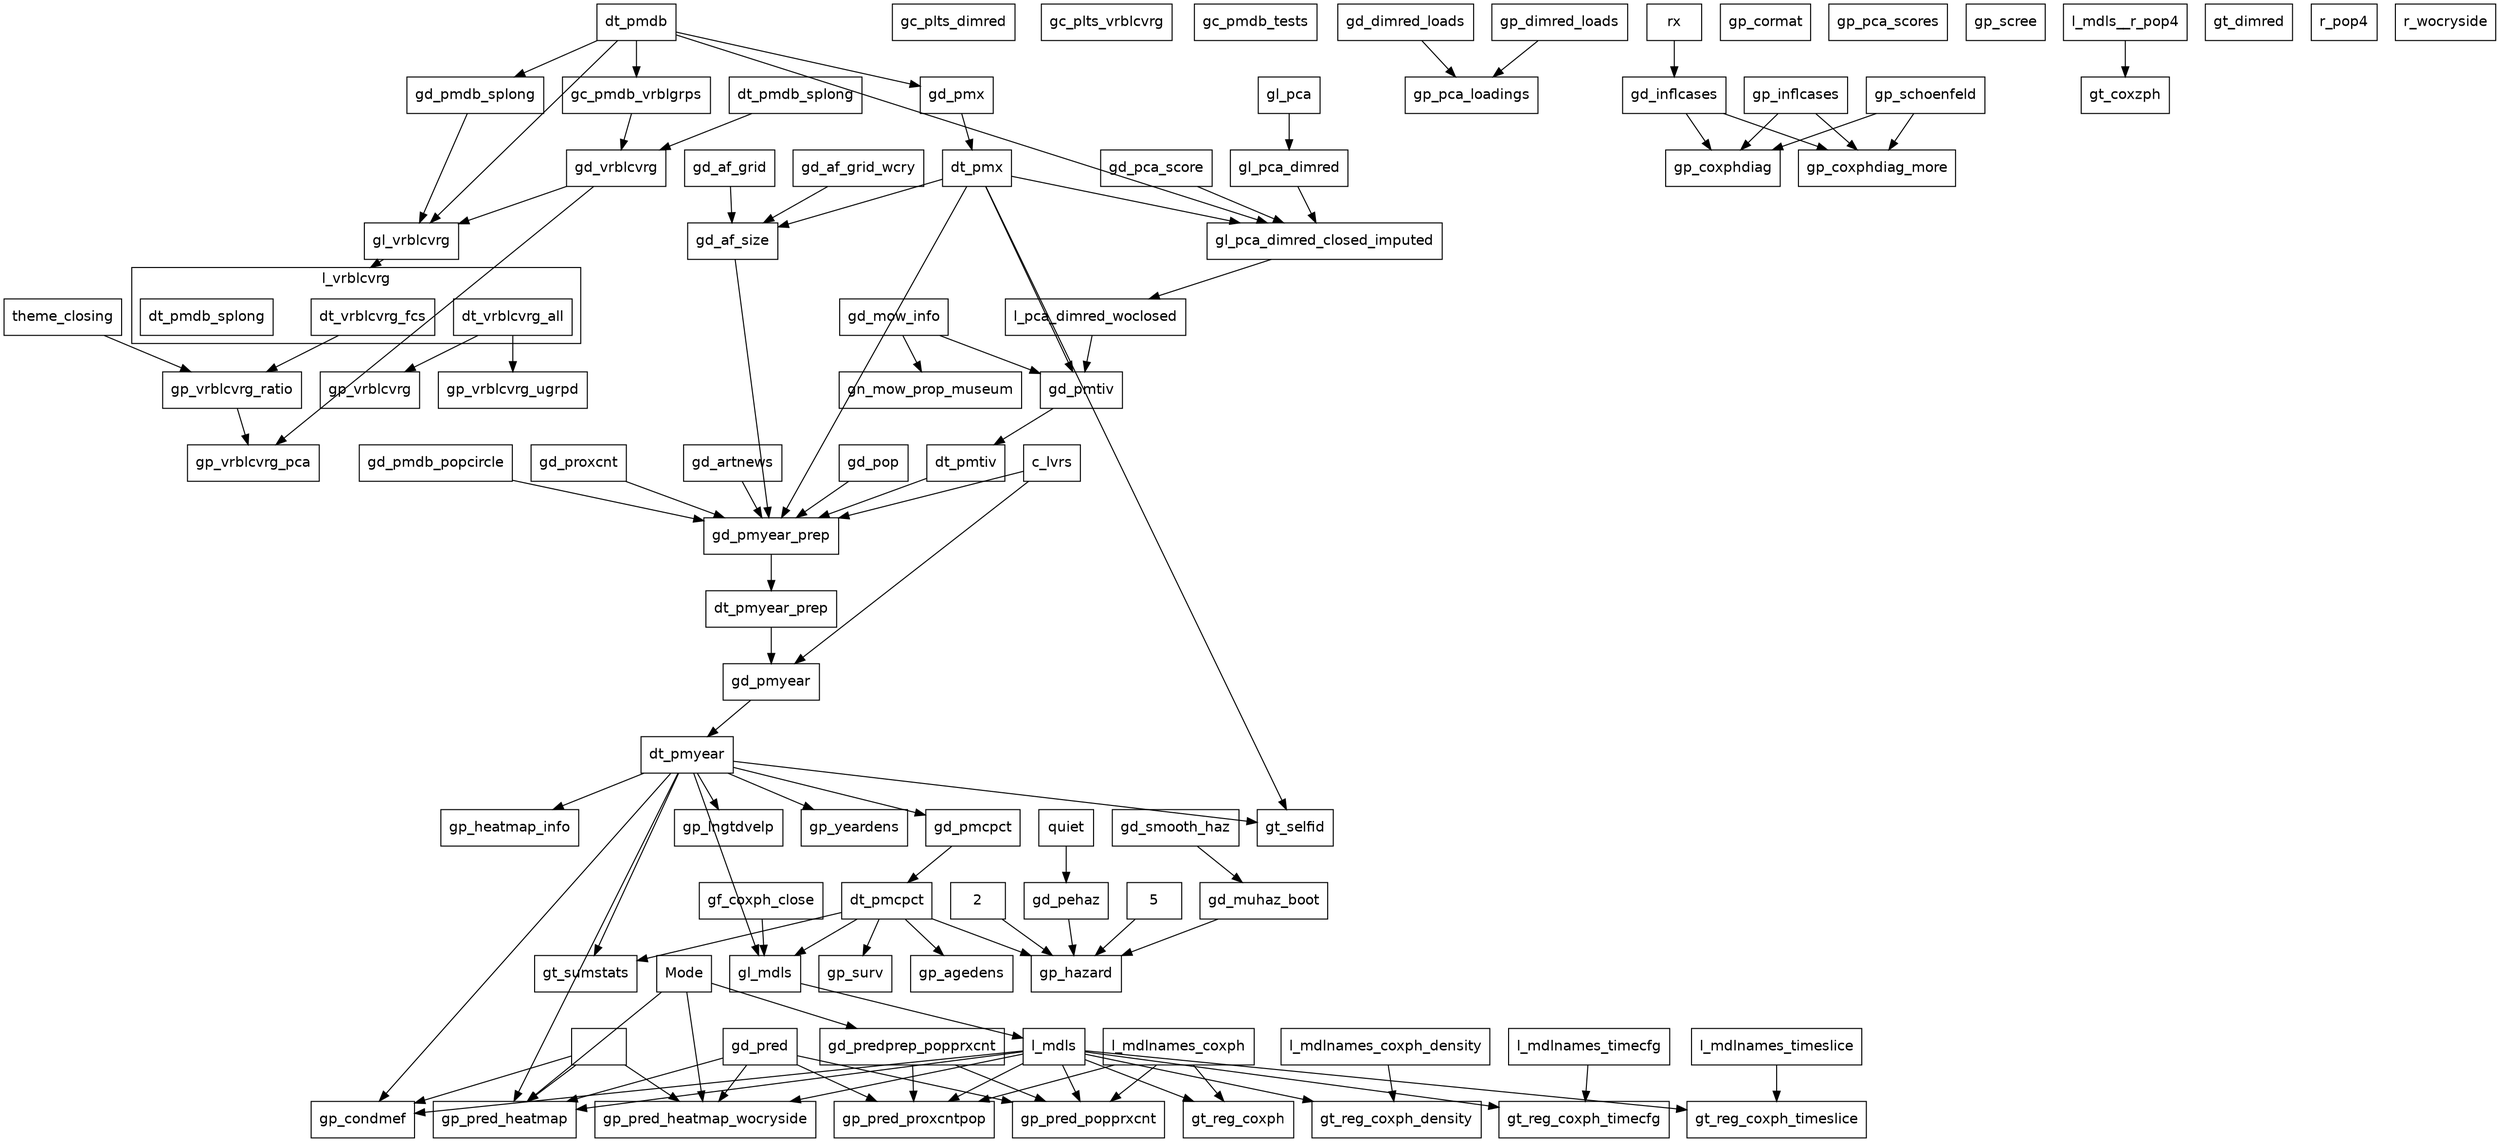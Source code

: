 digraph D {
 compound = true;
 splines = false; fontname=helvetica;
 node [shape=box, fontsize = 14, fontname=helvetica];
 edge [style = solid];
 
 subgraph cluster_l_vrblcvrg {
 label = "l_vrblcvrg";
 l_vrblcvrg__dt_vrblcvrg_all [label=dt_vrblcvrg_all]; 
l_vrblcvrg__dt_vrblcvrg_fcs [label=dt_vrblcvrg_fcs]; 
l_vrblcvrg [label = "", color=transparent, width=0, height=0]; 
l_vrblcvrg__dt_pmdb_splong [label=dt_pmdb_splong] 
} 
 gc_plts_dimred; 
gc_plts_vrblcvrg; 
gc_pmdb_tests; 
gc_pmdb_vrblgrps; 
gd_af_grid; 
gd_af_grid_wcry; 
gd_af_size; 
gd_artnews; 
gd_dimred_loads; 
gd_inflcases; 
gd_mow_info; 
gd_muhaz_boot; 
gd_pca_score; 
gd_pehaz; 
gd_pmcpct; 
gd_pmdb_popcircle; 
gd_pmdb_splong; 
gd_pmtiv; 
gd_pmx; 
gd_pmyear; 
gd_pmyear_prep; 
gd_pop; 
gd_pred; 
gd_predprep_popprxcnt; 
gd_proxcnt; 
gd_smooth_haz; 
gd_vrblcvrg; 
gf_coxph_close; 
gl_mdls; 
gl_pca; 
gl_pca_dimred; 
gl_pca_dimred_closed_imputed; 
gl_vrblcvrg; 
gn_mow_prop_museum; 
gp_agedens; 
gp_condmef; 
gp_cormat; 
gp_coxphdiag; 
gp_coxphdiag_more; 
gp_dimred_loads; 
gp_hazard; 
gp_heatmap_info; 
gp_inflcases; 
gp_lngtdvelp; 
gp_pca_loadings; 
gp_pca_scores; 
gp_pred_heatmap; 
gp_pred_heatmap_wocryside; 
gp_pred_popprxcnt; 
gp_pred_proxcntpop; 
gp_schoenfeld; 
gp_scree; 
gp_surv; 
gp_vrblcvrg; 
gp_vrblcvrg_pca; 
gp_vrblcvrg_ratio; 
gp_vrblcvrg_ugrpd; 
gp_yeardens; 
gt_coxzph; 
gt_dimred; 
gt_reg_coxph; 
gt_reg_coxph_density; 
gt_reg_coxph_timecfg; 
gt_reg_coxph_timeslice; 
gt_selfid; 
gt_sumstats; 
Mode; 
quiet; 
theme_closing; 
dt_pmdb; 
dt_pmdb_splong; 
dt_pmx; 
l_pca_dimred_woclosed; 
dt_pmtiv; 
c_lvrs; 
dt_pmyear_prep; 
dt_pmyear; 
dt_pmcpct; 
2; 
5; 
rx; 
l_mdlnames_coxph; 
l_mdls; 
""r_pop4""; 
""r_wocryside""; 
l_mdls__r_pop4; 
l_mdlnames_coxph_density; 
l_mdlnames_timeslice; 
l_mdlnames_timecfg 
 ""r_pop4"" -> gp_condmef; 
""r_pop4"" -> gp_pred_heatmap; 
""r_wocryside"" -> gp_pred_heatmap_wocryside; 
2 -> gp_hazard; 
5 -> gp_hazard; 
Mode -> gd_predprep_popprxcnt; 
Mode -> gp_pred_heatmap; 
Mode -> gp_pred_heatmap_wocryside; 
c_lvrs -> gd_pmyear; 
c_lvrs -> gd_pmyear_prep; 
dt_pmcpct -> gl_mdls; 
dt_pmcpct -> gp_agedens; 
dt_pmcpct -> gp_hazard; 
dt_pmcpct -> gp_surv; 
dt_pmcpct -> gt_sumstats; 
dt_pmdb -> gc_pmdb_vrblgrps; 
dt_pmdb -> gd_pmdb_splong; 
dt_pmdb -> gd_pmx; 
dt_pmdb -> gl_pca_dimred_closed_imputed; 
dt_pmdb -> gl_vrblcvrg; 
dt_pmdb_splong -> gd_vrblcvrg; 
dt_pmtiv -> gd_pmyear_prep; 
dt_pmx -> gd_af_size; 
dt_pmx -> gd_pmtiv; 
dt_pmx -> gd_pmyear_prep; 
dt_pmx -> gl_pca_dimred_closed_imputed; 
dt_pmx -> gt_selfid; 
dt_pmyear -> gd_pmcpct; 
dt_pmyear -> gl_mdls; 
dt_pmyear -> gp_condmef; 
dt_pmyear -> gp_heatmap_info; 
dt_pmyear -> gp_lngtdvelp; 
dt_pmyear -> gp_pred_heatmap; 
dt_pmyear -> gp_yeardens; 
dt_pmyear -> gt_selfid; 
dt_pmyear -> gt_sumstats; 
dt_pmyear_prep -> gd_pmyear; 
gc_pmdb_vrblgrps -> gd_vrblcvrg; 
gd_af_grid -> gd_af_size; 
gd_af_grid_wcry -> gd_af_size; 
gd_af_size -> gd_pmyear_prep; 
gd_artnews -> gd_pmyear_prep; 
gd_dimred_loads -> gp_pca_loadings; 
gd_inflcases -> gp_coxphdiag; 
gd_inflcases -> gp_coxphdiag_more; 
gd_mow_info -> gd_pmtiv; 
gd_mow_info -> gn_mow_prop_museum; 
gd_muhaz_boot -> gp_hazard; 
gd_pca_score -> gl_pca_dimred_closed_imputed; 
gd_pehaz -> gp_hazard; 
gd_pmcpct -> dt_pmcpct; 
gd_pmdb_popcircle -> gd_pmyear_prep; 
gd_pmdb_splong -> gl_vrblcvrg; 
gd_pmtiv -> dt_pmtiv; 
gd_pmx -> dt_pmx; 
gd_pmyear -> dt_pmyear; 
gd_pmyear_prep -> dt_pmyear_prep; 
gd_pop -> gd_pmyear_prep; 
gd_pred -> gp_pred_heatmap; 
gd_pred -> gp_pred_heatmap_wocryside; 
gd_pred -> gp_pred_popprxcnt; 
gd_pred -> gp_pred_proxcntpop; 
gd_predprep_popprxcnt -> gp_pred_popprxcnt; 
gd_predprep_popprxcnt -> gp_pred_proxcntpop; 
gd_proxcnt -> gd_pmyear_prep; 
gd_smooth_haz -> gd_muhaz_boot; 
gd_vrblcvrg -> gl_vrblcvrg; 
gd_vrblcvrg -> gp_vrblcvrg_pca; 
gf_coxph_close -> gl_mdls; 
gl_mdls -> l_mdls; 
gl_pca -> gl_pca_dimred; 
gl_pca_dimred -> gl_pca_dimred_closed_imputed; 
gl_pca_dimred_closed_imputed -> l_pca_dimred_woclosed; 
gl_vrblcvrg -> l_vrblcvrg[lhead=cluster_l_vrblcvrg,ltail=gl_vrblcvrg]; 
gp_dimred_loads -> gp_pca_loadings; 
gp_inflcases -> gp_coxphdiag; 
gp_inflcases -> gp_coxphdiag_more; 
gp_schoenfeld -> gp_coxphdiag; 
gp_schoenfeld -> gp_coxphdiag_more; 
gp_vrblcvrg_ratio -> gp_vrblcvrg_pca; 
l_mdlnames_coxph -> gp_pred_popprxcnt; 
l_mdlnames_coxph -> gp_pred_proxcntpop; 
l_mdlnames_coxph -> gt_reg_coxph; 
l_mdlnames_coxph_density -> gt_reg_coxph_density; 
l_mdlnames_timecfg -> gt_reg_coxph_timecfg; 
l_mdlnames_timeslice -> gt_reg_coxph_timeslice; 
l_mdls -> gp_condmef; 
l_mdls -> gp_pred_heatmap; 
l_mdls -> gp_pred_heatmap_wocryside; 
l_mdls -> gp_pred_popprxcnt; 
l_mdls -> gp_pred_proxcntpop; 
l_mdls -> gt_reg_coxph; 
l_mdls -> gt_reg_coxph_density; 
l_mdls -> gt_reg_coxph_timecfg; 
l_mdls -> gt_reg_coxph_timeslice; 
l_mdls__r_pop4 -> gt_coxzph; 
l_pca_dimred_woclosed -> gd_pmtiv; 
l_vrblcvrg__dt_vrblcvrg_all -> gp_vrblcvrg; 
l_vrblcvrg__dt_vrblcvrg_all -> gp_vrblcvrg_ugrpd; 
l_vrblcvrg__dt_vrblcvrg_fcs -> gp_vrblcvrg_ratio; 
quiet -> gd_pehaz; 
rx -> gd_inflcases; 
theme_closing -> gp_vrblcvrg_ratio }
